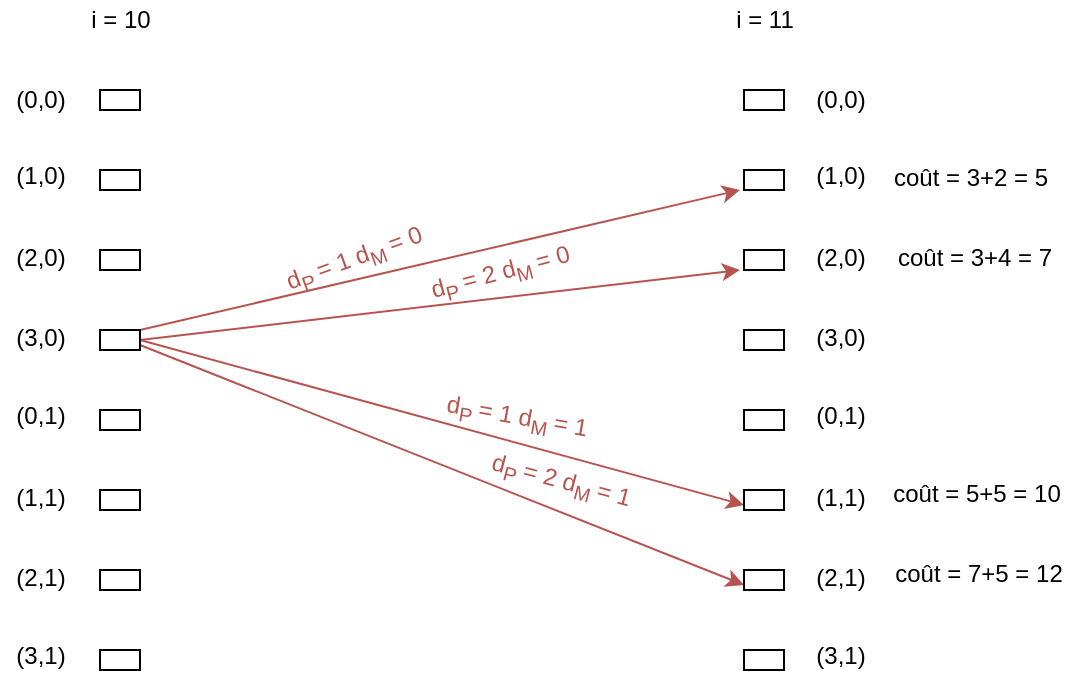 <mxfile version="15.7.0" type="device"><diagram id="cNKopEOilzsLG1Ljshhk" name="Page-1"><mxGraphModel dx="1182" dy="707" grid="1" gridSize="10" guides="1" tooltips="1" connect="1" arrows="1" fold="1" page="1" pageScale="1" pageWidth="827" pageHeight="1169" math="0" shadow="0"><root><mxCell id="0"/><mxCell id="1" parent="0"/><mxCell id="RQi_RzlBAFIz7OklUW0a-2" value="" style="rounded=0;whiteSpace=wrap;html=1;" parent="1" vertex="1"><mxGeometry x="190" y="310" width="20" height="10" as="geometry"/></mxCell><mxCell id="RQi_RzlBAFIz7OklUW0a-3" value="" style="rounded=0;whiteSpace=wrap;html=1;" parent="1" vertex="1"><mxGeometry x="190" y="350" width="20" height="10" as="geometry"/></mxCell><mxCell id="RQi_RzlBAFIz7OklUW0a-4" value="" style="rounded=0;whiteSpace=wrap;html=1;" parent="1" vertex="1"><mxGeometry x="190" y="390" width="20" height="10" as="geometry"/></mxCell><mxCell id="RQi_RzlBAFIz7OklUW0a-22" style="rounded=0;orthogonalLoop=1;jettySize=auto;html=1;exitX=1;exitY=0;exitDx=0;exitDy=0;fillColor=#f8cecc;strokeColor=#b85450;" parent="1" source="RQi_RzlBAFIz7OklUW0a-5" edge="1"><mxGeometry relative="1" as="geometry"><mxPoint x="510" y="360" as="targetPoint"/></mxGeometry></mxCell><mxCell id="RQi_RzlBAFIz7OklUW0a-23" style="edgeStyle=none;rounded=0;orthogonalLoop=1;jettySize=auto;html=1;exitX=1;exitY=0.5;exitDx=0;exitDy=0;fillColor=#f8cecc;strokeColor=#b85450;" parent="1" source="RQi_RzlBAFIz7OklUW0a-5" edge="1"><mxGeometry relative="1" as="geometry"><mxPoint x="510" y="400" as="targetPoint"/></mxGeometry></mxCell><mxCell id="RQi_RzlBAFIz7OklUW0a-24" style="edgeStyle=none;rounded=0;orthogonalLoop=1;jettySize=auto;html=1;exitX=1;exitY=0.5;exitDx=0;exitDy=0;entryX=0;entryY=0.75;entryDx=0;entryDy=0;fillColor=#f8cecc;strokeColor=#b85450;" parent="1" source="RQi_RzlBAFIz7OklUW0a-5" target="RQi_RzlBAFIz7OklUW0a-18" edge="1"><mxGeometry relative="1" as="geometry"/></mxCell><mxCell id="RQi_RzlBAFIz7OklUW0a-25" style="edgeStyle=none;rounded=0;orthogonalLoop=1;jettySize=auto;html=1;exitX=1;exitY=0.75;exitDx=0;exitDy=0;entryX=0;entryY=0.75;entryDx=0;entryDy=0;fillColor=#f8cecc;strokeColor=#b85450;" parent="1" source="RQi_RzlBAFIz7OklUW0a-5" target="RQi_RzlBAFIz7OklUW0a-19" edge="1"><mxGeometry relative="1" as="geometry"/></mxCell><mxCell id="RQi_RzlBAFIz7OklUW0a-5" value="" style="rounded=0;whiteSpace=wrap;html=1;" parent="1" vertex="1"><mxGeometry x="190" y="430" width="20" height="10" as="geometry"/></mxCell><mxCell id="RQi_RzlBAFIz7OklUW0a-6" value="" style="rounded=0;whiteSpace=wrap;html=1;" parent="1" vertex="1"><mxGeometry x="190" y="470" width="20" height="10" as="geometry"/></mxCell><mxCell id="RQi_RzlBAFIz7OklUW0a-7" value="" style="rounded=0;whiteSpace=wrap;html=1;" parent="1" vertex="1"><mxGeometry x="190" y="510" width="20" height="10" as="geometry"/></mxCell><mxCell id="RQi_RzlBAFIz7OklUW0a-8" value="" style="rounded=0;whiteSpace=wrap;html=1;" parent="1" vertex="1"><mxGeometry x="190" y="550" width="20" height="10" as="geometry"/></mxCell><mxCell id="RQi_RzlBAFIz7OklUW0a-9" value="" style="rounded=0;whiteSpace=wrap;html=1;" parent="1" vertex="1"><mxGeometry x="190" y="590" width="20" height="10" as="geometry"/></mxCell><mxCell id="RQi_RzlBAFIz7OklUW0a-10" value="i = 10" style="text;html=1;align=center;verticalAlign=middle;resizable=0;points=[];autosize=1;" parent="1" vertex="1"><mxGeometry x="175" y="265" width="50" height="20" as="geometry"/></mxCell><mxCell id="RQi_RzlBAFIz7OklUW0a-13" value="" style="rounded=0;whiteSpace=wrap;html=1;" parent="1" vertex="1"><mxGeometry x="512" y="310" width="20" height="10" as="geometry"/></mxCell><mxCell id="RQi_RzlBAFIz7OklUW0a-14" value="" style="rounded=0;whiteSpace=wrap;html=1;" parent="1" vertex="1"><mxGeometry x="512" y="350" width="20" height="10" as="geometry"/></mxCell><mxCell id="RQi_RzlBAFIz7OklUW0a-15" value="" style="rounded=0;whiteSpace=wrap;html=1;" parent="1" vertex="1"><mxGeometry x="512" y="390" width="20" height="10" as="geometry"/></mxCell><mxCell id="RQi_RzlBAFIz7OklUW0a-16" value="" style="rounded=0;whiteSpace=wrap;html=1;" parent="1" vertex="1"><mxGeometry x="512" y="430" width="20" height="10" as="geometry"/></mxCell><mxCell id="RQi_RzlBAFIz7OklUW0a-17" value="" style="rounded=0;whiteSpace=wrap;html=1;" parent="1" vertex="1"><mxGeometry x="512" y="470" width="20" height="10" as="geometry"/></mxCell><mxCell id="RQi_RzlBAFIz7OklUW0a-18" value="" style="rounded=0;whiteSpace=wrap;html=1;" parent="1" vertex="1"><mxGeometry x="512" y="510" width="20" height="10" as="geometry"/></mxCell><mxCell id="RQi_RzlBAFIz7OklUW0a-19" value="" style="rounded=0;whiteSpace=wrap;html=1;" parent="1" vertex="1"><mxGeometry x="512" y="550" width="20" height="10" as="geometry"/></mxCell><mxCell id="RQi_RzlBAFIz7OklUW0a-20" value="" style="rounded=0;whiteSpace=wrap;html=1;" parent="1" vertex="1"><mxGeometry x="512" y="590" width="20" height="10" as="geometry"/></mxCell><mxCell id="RQi_RzlBAFIz7OklUW0a-21" value="i = 11" style="text;html=1;align=center;verticalAlign=middle;resizable=0;points=[];autosize=1;" parent="1" vertex="1"><mxGeometry x="502" y="265" width="40" height="20" as="geometry"/></mxCell><mxCell id="RQi_RzlBAFIz7OklUW0a-26" value="(0,0)" style="text;html=1;align=center;verticalAlign=middle;resizable=0;points=[];autosize=1;" parent="1" vertex="1"><mxGeometry x="140" y="305" width="40" height="20" as="geometry"/></mxCell><mxCell id="RQi_RzlBAFIz7OklUW0a-27" value="(1,0)" style="text;html=1;align=center;verticalAlign=middle;resizable=0;points=[];autosize=1;" parent="1" vertex="1"><mxGeometry x="140" y="343" width="40" height="20" as="geometry"/></mxCell><mxCell id="RQi_RzlBAFIz7OklUW0a-28" value="(2,0)" style="text;html=1;align=center;verticalAlign=middle;resizable=0;points=[];autosize=1;" parent="1" vertex="1"><mxGeometry x="140" y="384" width="40" height="20" as="geometry"/></mxCell><mxCell id="RQi_RzlBAFIz7OklUW0a-30" value="(3,0)" style="text;html=1;align=center;verticalAlign=middle;resizable=0;points=[];autosize=1;" parent="1" vertex="1"><mxGeometry x="140" y="424" width="40" height="20" as="geometry"/></mxCell><mxCell id="RQi_RzlBAFIz7OklUW0a-31" value="(0,1)" style="text;html=1;align=center;verticalAlign=middle;resizable=0;points=[];autosize=1;" parent="1" vertex="1"><mxGeometry x="140" y="463" width="40" height="20" as="geometry"/></mxCell><mxCell id="RQi_RzlBAFIz7OklUW0a-32" value="(1,1)" style="text;html=1;align=center;verticalAlign=middle;resizable=0;points=[];autosize=1;" parent="1" vertex="1"><mxGeometry x="140" y="504" width="40" height="20" as="geometry"/></mxCell><mxCell id="RQi_RzlBAFIz7OklUW0a-33" value="(2,1)" style="text;html=1;align=center;verticalAlign=middle;resizable=0;points=[];autosize=1;" parent="1" vertex="1"><mxGeometry x="140" y="544" width="40" height="20" as="geometry"/></mxCell><mxCell id="RQi_RzlBAFIz7OklUW0a-34" value="(3,1)" style="text;html=1;align=center;verticalAlign=middle;resizable=0;points=[];autosize=1;" parent="1" vertex="1"><mxGeometry x="140" y="583" width="40" height="20" as="geometry"/></mxCell><mxCell id="RQi_RzlBAFIz7OklUW0a-35" value="(0,0)" style="text;html=1;align=center;verticalAlign=middle;resizable=0;points=[];autosize=1;" parent="1" vertex="1"><mxGeometry x="540" y="305" width="40" height="20" as="geometry"/></mxCell><mxCell id="RQi_RzlBAFIz7OklUW0a-36" value="(1,0)" style="text;html=1;align=center;verticalAlign=middle;resizable=0;points=[];autosize=1;" parent="1" vertex="1"><mxGeometry x="540" y="343" width="40" height="20" as="geometry"/></mxCell><mxCell id="RQi_RzlBAFIz7OklUW0a-37" value="(2,0)" style="text;html=1;align=center;verticalAlign=middle;resizable=0;points=[];autosize=1;" parent="1" vertex="1"><mxGeometry x="540" y="384" width="40" height="20" as="geometry"/></mxCell><mxCell id="RQi_RzlBAFIz7OklUW0a-38" value="(3,0)" style="text;html=1;align=center;verticalAlign=middle;resizable=0;points=[];autosize=1;" parent="1" vertex="1"><mxGeometry x="540" y="424" width="40" height="20" as="geometry"/></mxCell><mxCell id="RQi_RzlBAFIz7OklUW0a-39" value="(0,1)" style="text;html=1;align=center;verticalAlign=middle;resizable=0;points=[];autosize=1;" parent="1" vertex="1"><mxGeometry x="540" y="463" width="40" height="20" as="geometry"/></mxCell><mxCell id="RQi_RzlBAFIz7OklUW0a-40" value="(1,1)" style="text;html=1;align=center;verticalAlign=middle;resizable=0;points=[];autosize=1;" parent="1" vertex="1"><mxGeometry x="540" y="504" width="40" height="20" as="geometry"/></mxCell><mxCell id="RQi_RzlBAFIz7OklUW0a-41" value="(2,1)" style="text;html=1;align=center;verticalAlign=middle;resizable=0;points=[];autosize=1;" parent="1" vertex="1"><mxGeometry x="540" y="544" width="40" height="20" as="geometry"/></mxCell><mxCell id="RQi_RzlBAFIz7OklUW0a-42" value="(3,1)" style="text;html=1;align=center;verticalAlign=middle;resizable=0;points=[];autosize=1;" parent="1" vertex="1"><mxGeometry x="540" y="583" width="40" height="20" as="geometry"/></mxCell><mxCell id="RQi_RzlBAFIz7OklUW0a-43" value="&lt;font color=&quot;#b85450&quot;&gt;d&lt;sub&gt;P&amp;nbsp;&lt;/sub&gt;= 1 d&lt;sub&gt;M&amp;nbsp;&lt;/sub&gt;= 0&lt;/font&gt;" style="text;html=1;align=center;verticalAlign=middle;resizable=0;points=[];autosize=1;rotation=-20;" parent="1" vertex="1"><mxGeometry x="272" y="385" width="90" height="20" as="geometry"/></mxCell><mxCell id="RQi_RzlBAFIz7OklUW0a-44" value="&lt;font color=&quot;#b85450&quot;&gt;d&lt;sub&gt;P&amp;nbsp;&lt;/sub&gt;= 2 d&lt;sub&gt;M&amp;nbsp;&lt;/sub&gt;= 0&lt;/font&gt;" style="text;html=1;align=center;verticalAlign=middle;resizable=0;points=[];autosize=1;rotation=-15;" parent="1" vertex="1"><mxGeometry x="345" y="392" width="90" height="20" as="geometry"/></mxCell><mxCell id="RQi_RzlBAFIz7OklUW0a-45" value="&lt;font color=&quot;#b85450&quot;&gt;d&lt;sub&gt;P&amp;nbsp;&lt;/sub&gt;= 1 d&lt;sub&gt;M&amp;nbsp;&lt;/sub&gt;= 1&lt;/font&gt;" style="text;html=1;align=center;verticalAlign=middle;resizable=0;points=[];autosize=1;rotation=10;" parent="1" vertex="1"><mxGeometry x="353" y="464" width="90" height="20" as="geometry"/></mxCell><mxCell id="RQi_RzlBAFIz7OklUW0a-46" value="&lt;font color=&quot;#b85450&quot;&gt;d&lt;sub&gt;P&amp;nbsp;&lt;/sub&gt;= 2 d&lt;sub&gt;M&amp;nbsp;&lt;/sub&gt;= 1&lt;/font&gt;" style="text;html=1;align=center;verticalAlign=middle;resizable=0;points=[];autosize=1;rotation=15;" parent="1" vertex="1"><mxGeometry x="375" y="496" width="90" height="20" as="geometry"/></mxCell><mxCell id="RQi_RzlBAFIz7OklUW0a-47" value="coût = 3+2 = 5" style="text;html=1;align=center;verticalAlign=middle;resizable=0;points=[];autosize=1;" parent="1" vertex="1"><mxGeometry x="580" y="344" width="90" height="20" as="geometry"/></mxCell><mxCell id="RQi_RzlBAFIz7OklUW0a-48" value="coût = 3+4 = 7" style="text;html=1;align=center;verticalAlign=middle;resizable=0;points=[];autosize=1;" parent="1" vertex="1"><mxGeometry x="582" y="384" width="90" height="20" as="geometry"/></mxCell><mxCell id="RQi_RzlBAFIz7OklUW0a-49" value="coût = 5+5 = 10" style="text;html=1;align=center;verticalAlign=middle;resizable=0;points=[];autosize=1;" parent="1" vertex="1"><mxGeometry x="578" y="502" width="100" height="20" as="geometry"/></mxCell><mxCell id="RQi_RzlBAFIz7OklUW0a-50" value="coût = 7+5 = 12" style="text;html=1;align=center;verticalAlign=middle;resizable=0;points=[];autosize=1;" parent="1" vertex="1"><mxGeometry x="579" y="542" width="100" height="20" as="geometry"/></mxCell></root></mxGraphModel></diagram></mxfile>